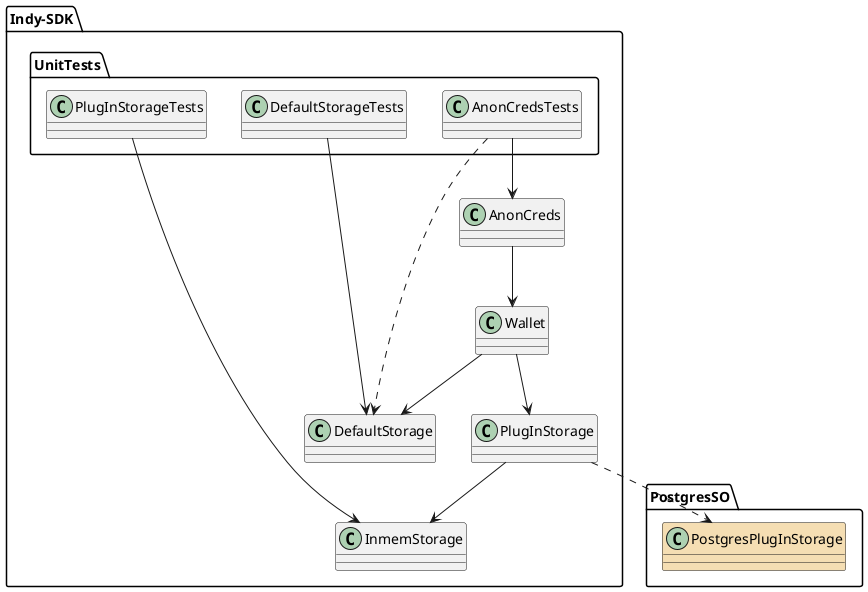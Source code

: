@startuml

package Indy-SDK <<Folder >> {
  class AnonCreds
  class Wallet
  class DefaultStorage
  class PlugInStorage
  class InmemStorage

  AnonCreds -down-> Wallet
  Wallet -down-> DefaultStorage
  Wallet -down-> PlugInStorage
  PlugInStorage -down-> InmemStorage

  package UnitTests <<Folder>> {
    class AnonCredsTests
    class DefaultStorageTests
    class PlugInStorageTests
  }

  AnonCredsTests -down-> AnonCreds
  DefaultStorageTests -down-> DefaultStorage
  PlugInStorageTests -down-> InmemStorage
  AnonCredsTests .down.> DefaultStorage
}

package PostgresSO <<Folder>> {
  class PostgresPlugInStorage #Wheat
}

PlugInStorage .down.> PostgresPlugInStorage

@enduml
